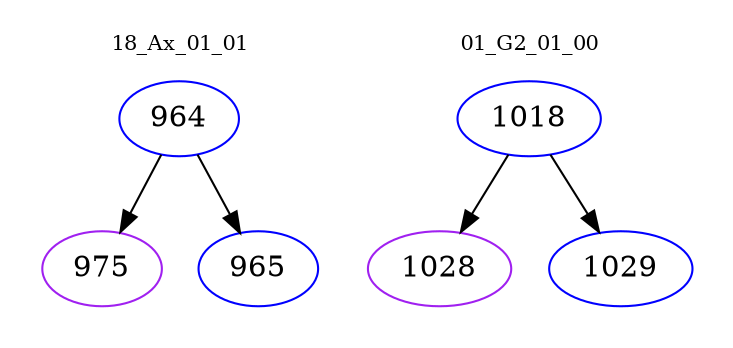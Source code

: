 digraph{
subgraph cluster_0 {
color = white
label = "18_Ax_01_01";
fontsize=10;
T0_964 [label="964", color="blue"]
T0_964 -> T0_975 [color="black"]
T0_975 [label="975", color="purple"]
T0_964 -> T0_965 [color="black"]
T0_965 [label="965", color="blue"]
}
subgraph cluster_1 {
color = white
label = "01_G2_01_00";
fontsize=10;
T1_1018 [label="1018", color="blue"]
T1_1018 -> T1_1028 [color="black"]
T1_1028 [label="1028", color="purple"]
T1_1018 -> T1_1029 [color="black"]
T1_1029 [label="1029", color="blue"]
}
}
